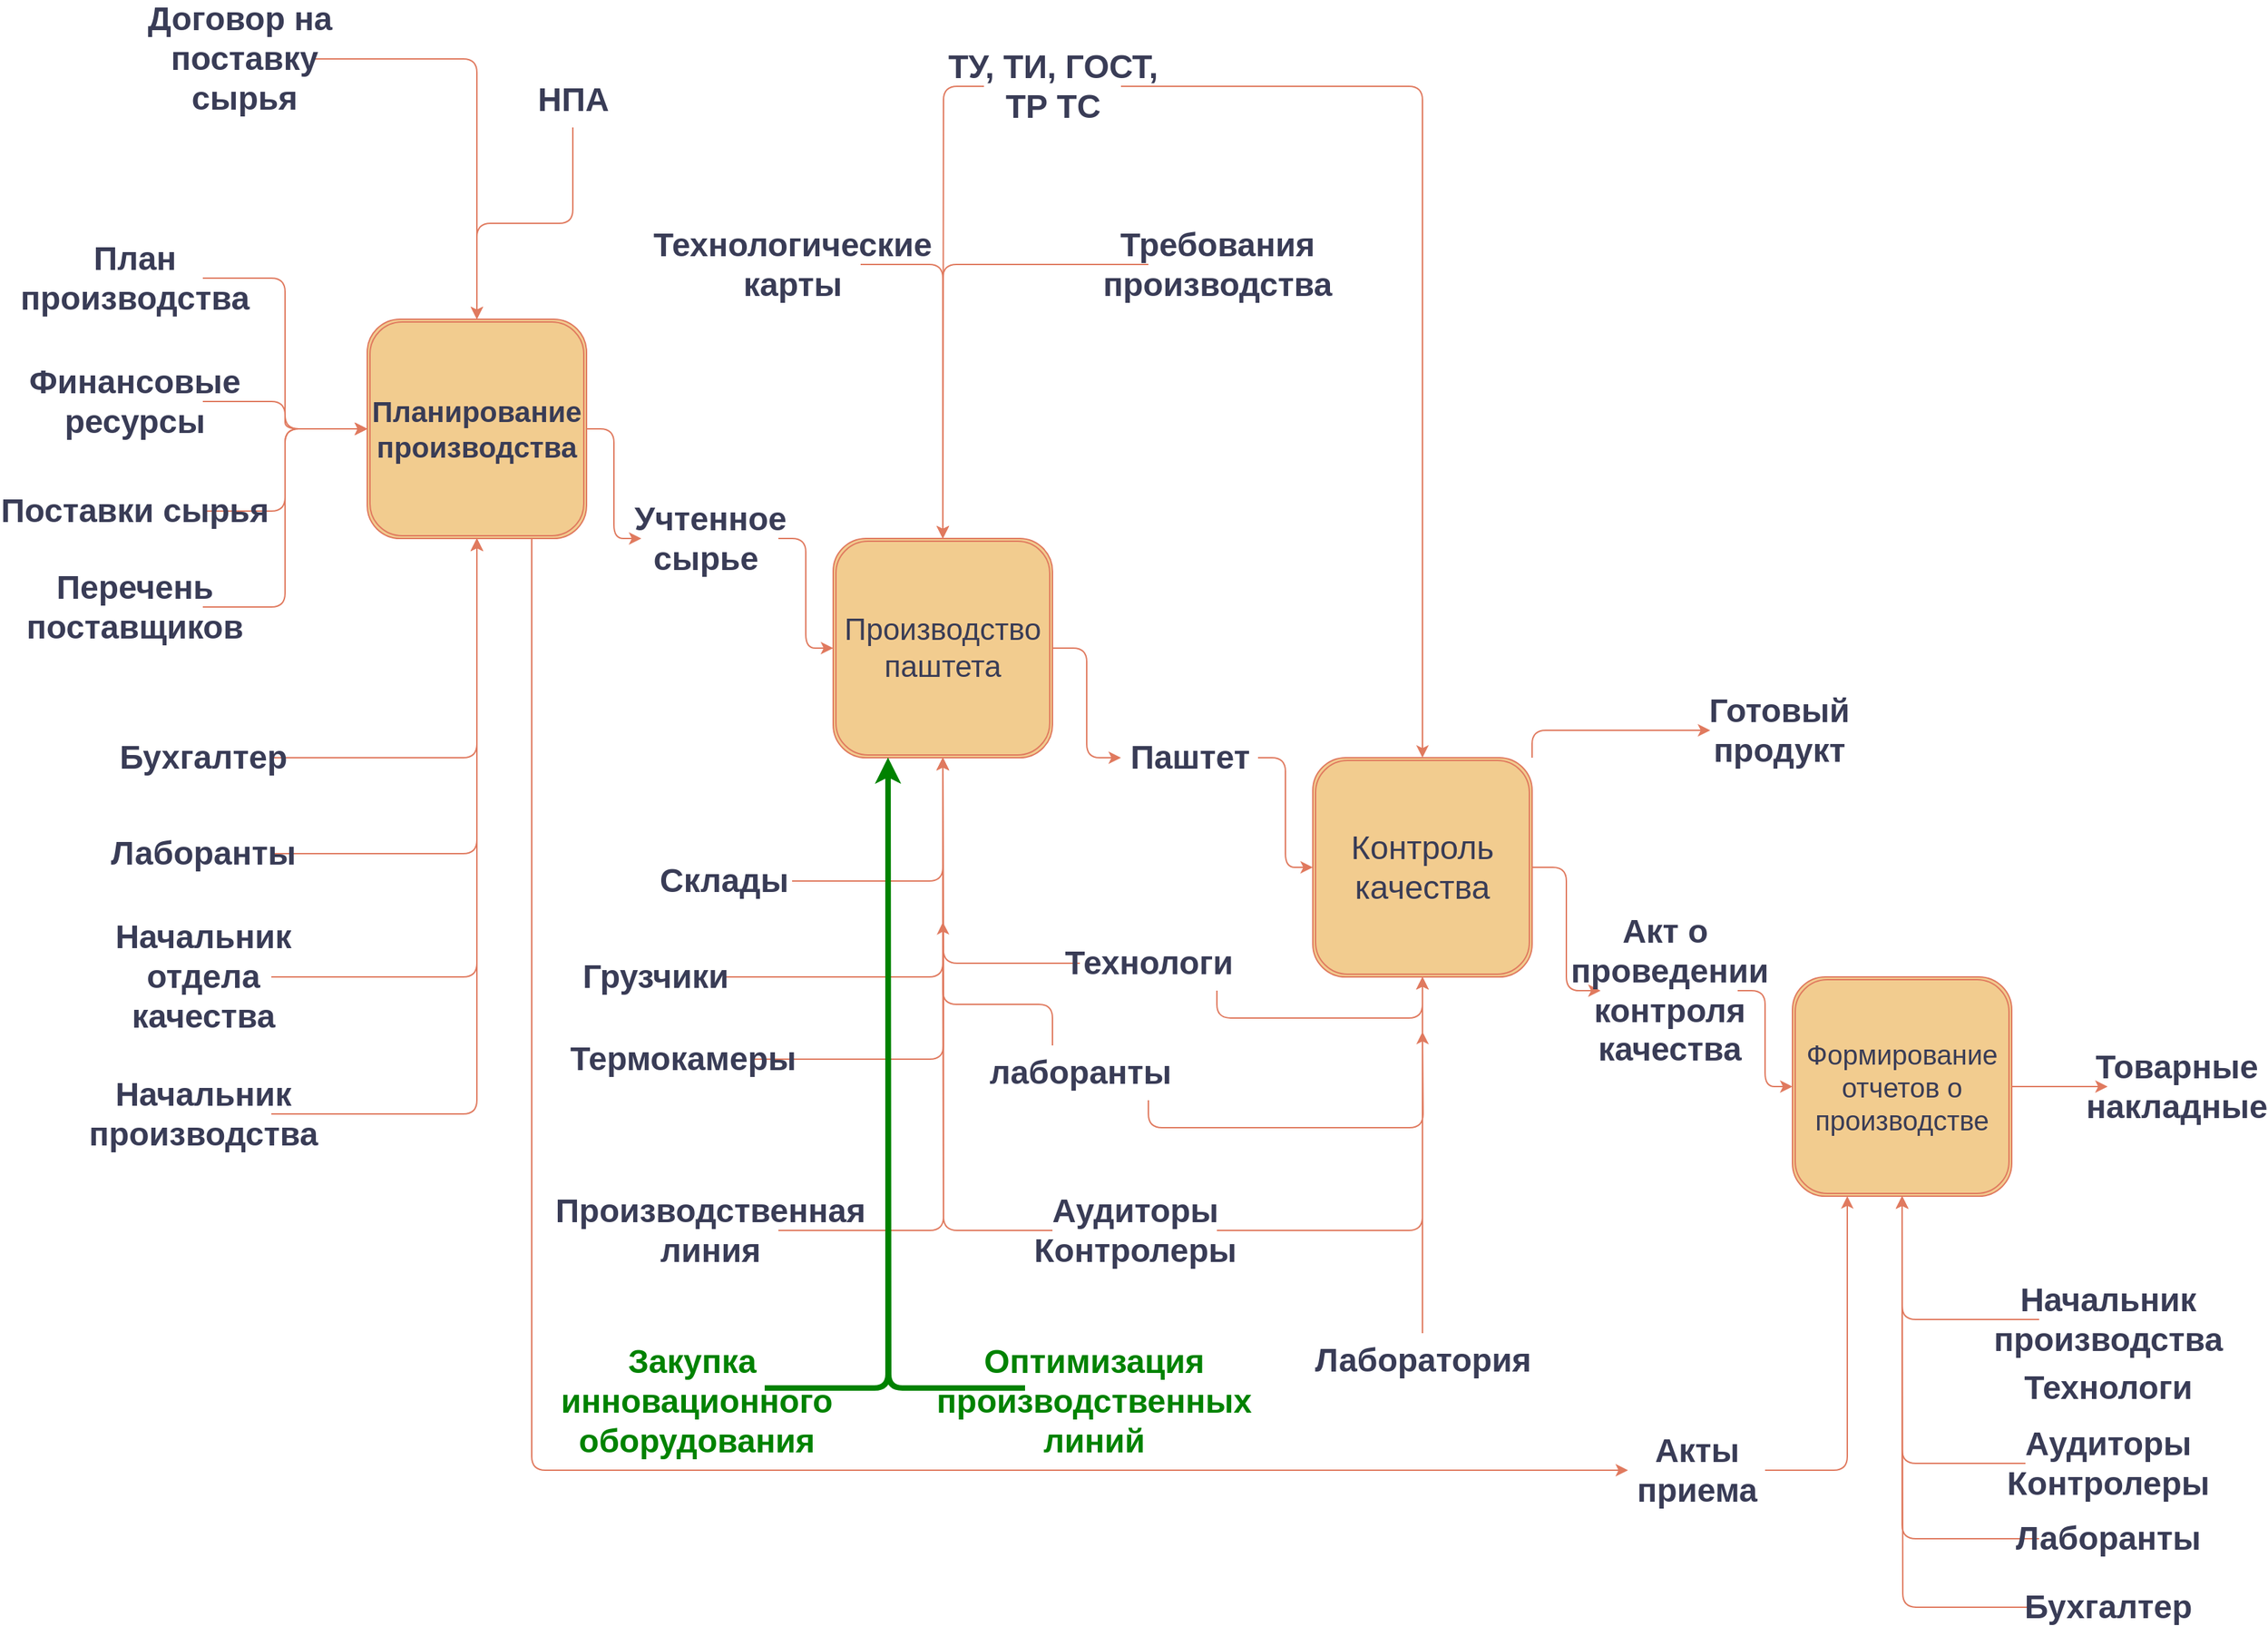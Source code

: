 <mxfile version="22.1.11" type="github" pages="2">
  <diagram name="Page-1" id="ff44883e-f642-bcb2-894b-16b3d25a3f0b">
    <mxGraphModel dx="2505" dy="1438" grid="1" gridSize="10" guides="1" tooltips="1" connect="1" arrows="1" fold="1" page="1" pageScale="1.5" pageWidth="1169" pageHeight="826" background="none" math="0" shadow="0">
      <root>
        <mxCell id="0" style=";html=1;" />
        <mxCell id="1" style=";html=1;" parent="0" />
        <mxCell id="2MNdG8TWTTD4uLRWo31f-23" style="edgeStyle=orthogonalEdgeStyle;rounded=1;orthogonalLoop=1;jettySize=auto;html=1;entryX=0;entryY=0.5;entryDx=0;entryDy=0;labelBackgroundColor=none;strokeColor=#E07A5F;fontColor=default;" parent="1" source="2MNdG8TWTTD4uLRWo31f-26" target="2MNdG8TWTTD4uLRWo31f-2" edge="1">
          <mxGeometry relative="1" as="geometry" />
        </mxCell>
        <mxCell id="NE65jcGqQFMR9wtO6bme-14" style="edgeStyle=orthogonalEdgeStyle;rounded=1;orthogonalLoop=1;jettySize=auto;html=1;exitX=0.75;exitY=1;exitDx=0;exitDy=0;entryX=0;entryY=0.5;entryDx=0;entryDy=0;strokeColor=#E07A5F;fontColor=#393C56;fillColor=#F2CC8F;" parent="1" source="2MNdG8TWTTD4uLRWo31f-1" target="NE65jcGqQFMR9wtO6bme-8" edge="1">
          <mxGeometry relative="1" as="geometry" />
        </mxCell>
        <mxCell id="2MNdG8TWTTD4uLRWo31f-1" value="&lt;h3 style=&quot;font-size: 21px;&quot;&gt;Планирование производства&lt;/h3&gt;" style="shape=ext;double=1;whiteSpace=wrap;html=1;aspect=fixed;fontSize=21;labelBackgroundColor=none;fillColor=#F2CC8F;strokeColor=#E07A5F;fontColor=#393C56;rounded=1;" parent="1" vertex="1">
          <mxGeometry x="270" y="270" width="160" height="160" as="geometry" />
        </mxCell>
        <mxCell id="2MNdG8TWTTD4uLRWo31f-24" style="edgeStyle=orthogonalEdgeStyle;rounded=1;orthogonalLoop=1;jettySize=auto;html=1;entryX=0;entryY=0.5;entryDx=0;entryDy=0;labelBackgroundColor=none;strokeColor=#E07A5F;fontColor=default;" parent="1" source="viDNINyU55MQzNqJjscu-6" target="2MNdG8TWTTD4uLRWo31f-3" edge="1">
          <mxGeometry relative="1" as="geometry" />
        </mxCell>
        <mxCell id="2MNdG8TWTTD4uLRWo31f-2" value="Производство паштета" style="shape=ext;double=1;whiteSpace=wrap;html=1;aspect=fixed;fontSize=22;labelBackgroundColor=none;fillColor=#F2CC8F;strokeColor=#E07A5F;fontColor=#393C56;rounded=1;" parent="1" vertex="1">
          <mxGeometry x="610" y="430" width="160" height="160" as="geometry" />
        </mxCell>
        <mxCell id="2MNdG8TWTTD4uLRWo31f-25" style="edgeStyle=orthogonalEdgeStyle;rounded=1;orthogonalLoop=1;jettySize=auto;html=1;entryX=0;entryY=0.5;entryDx=0;entryDy=0;labelBackgroundColor=none;strokeColor=#E07A5F;fontColor=default;" parent="1" source="2MNdG8TWTTD4uLRWo31f-57" target="2MNdG8TWTTD4uLRWo31f-4" edge="1">
          <mxGeometry relative="1" as="geometry" />
        </mxCell>
        <mxCell id="2MNdG8TWTTD4uLRWo31f-61" style="edgeStyle=orthogonalEdgeStyle;rounded=1;orthogonalLoop=1;jettySize=auto;html=1;exitX=1;exitY=0;exitDx=0;exitDy=0;entryX=0;entryY=0.5;entryDx=0;entryDy=0;labelBackgroundColor=none;strokeColor=#E07A5F;fontColor=default;" parent="1" source="2MNdG8TWTTD4uLRWo31f-3" target="2MNdG8TWTTD4uLRWo31f-56" edge="1">
          <mxGeometry relative="1" as="geometry" />
        </mxCell>
        <mxCell id="2MNdG8TWTTD4uLRWo31f-3" value="Контроль качества" style="shape=ext;double=1;whiteSpace=wrap;html=1;aspect=fixed;fontSize=24;labelBackgroundColor=none;fillColor=#F2CC8F;strokeColor=#E07A5F;fontColor=#393C56;rounded=1;" parent="1" vertex="1">
          <mxGeometry x="960" y="590" width="160" height="160" as="geometry" />
        </mxCell>
        <mxCell id="2MNdG8TWTTD4uLRWo31f-79" style="edgeStyle=orthogonalEdgeStyle;rounded=1;orthogonalLoop=1;jettySize=auto;html=1;exitX=1;exitY=0.5;exitDx=0;exitDy=0;entryX=0;entryY=0.5;entryDx=0;entryDy=0;labelBackgroundColor=none;strokeColor=#E07A5F;fontColor=default;" parent="1" source="2MNdG8TWTTD4uLRWo31f-4" target="2MNdG8TWTTD4uLRWo31f-77" edge="1">
          <mxGeometry relative="1" as="geometry" />
        </mxCell>
        <mxCell id="2MNdG8TWTTD4uLRWo31f-4" value="Формирование отчетов о производстве" style="shape=ext;double=1;whiteSpace=wrap;html=1;aspect=fixed;fontSize=20;labelBackgroundColor=none;fillColor=#F2CC8F;strokeColor=#E07A5F;fontColor=#393C56;rounded=1;" parent="1" vertex="1">
          <mxGeometry x="1310" y="750" width="160" height="160" as="geometry" />
        </mxCell>
        <mxCell id="2MNdG8TWTTD4uLRWo31f-20" style="edgeStyle=orthogonalEdgeStyle;rounded=1;orthogonalLoop=1;jettySize=auto;html=1;entryX=0.5;entryY=0;entryDx=0;entryDy=0;labelBackgroundColor=none;strokeColor=#E07A5F;fontColor=default;" parent="1" source="2MNdG8TWTTD4uLRWo31f-5" target="2MNdG8TWTTD4uLRWo31f-1" edge="1">
          <mxGeometry relative="1" as="geometry" />
        </mxCell>
        <mxCell id="2MNdG8TWTTD4uLRWo31f-5" value="Договор на&amp;nbsp;&lt;br&gt;поставку&lt;br&gt;сырья" style="text;strokeColor=none;fillColor=none;html=1;fontSize=24;fontStyle=1;verticalAlign=middle;align=center;labelBackgroundColor=none;fontColor=#393C56;rounded=1;" parent="1" vertex="1">
          <mxGeometry x="130" y="60" width="100" height="40" as="geometry" />
        </mxCell>
        <mxCell id="2MNdG8TWTTD4uLRWo31f-14" style="edgeStyle=orthogonalEdgeStyle;rounded=1;orthogonalLoop=1;jettySize=auto;html=1;entryX=0.5;entryY=0;entryDx=0;entryDy=0;labelBackgroundColor=none;strokeColor=#E07A5F;fontColor=default;" parent="1" source="2MNdG8TWTTD4uLRWo31f-6" target="2MNdG8TWTTD4uLRWo31f-1" edge="1">
          <mxGeometry relative="1" as="geometry" />
        </mxCell>
        <mxCell id="2MNdG8TWTTD4uLRWo31f-6" value="НПА" style="text;strokeColor=none;fillColor=none;html=1;fontSize=24;fontStyle=1;verticalAlign=middle;align=center;labelBackgroundColor=none;fontColor=#393C56;rounded=1;" parent="1" vertex="1">
          <mxGeometry x="370" y="90" width="100" height="40" as="geometry" />
        </mxCell>
        <mxCell id="2MNdG8TWTTD4uLRWo31f-16" style="edgeStyle=orthogonalEdgeStyle;rounded=1;orthogonalLoop=1;jettySize=auto;html=1;entryX=0;entryY=0.5;entryDx=0;entryDy=0;labelBackgroundColor=none;strokeColor=#E07A5F;fontColor=default;" parent="1" source="2MNdG8TWTTD4uLRWo31f-7" target="2MNdG8TWTTD4uLRWo31f-1" edge="1">
          <mxGeometry relative="1" as="geometry" />
        </mxCell>
        <mxCell id="2MNdG8TWTTD4uLRWo31f-7" value="План&lt;br&gt;производства" style="text;strokeColor=none;fillColor=none;html=1;fontSize=24;fontStyle=1;verticalAlign=middle;align=center;labelBackgroundColor=none;fontColor=#393C56;rounded=1;" parent="1" vertex="1">
          <mxGeometry x="50" y="220" width="100" height="40" as="geometry" />
        </mxCell>
        <mxCell id="viDNINyU55MQzNqJjscu-15" style="edgeStyle=orthogonalEdgeStyle;rounded=1;orthogonalLoop=1;jettySize=auto;html=1;entryX=0.5;entryY=1;entryDx=0;entryDy=0;strokeColor=#E07A5F;fontColor=#393C56;fillColor=#F2CC8F;" parent="1" source="2MNdG8TWTTD4uLRWo31f-9" target="2MNdG8TWTTD4uLRWo31f-1" edge="1">
          <mxGeometry relative="1" as="geometry" />
        </mxCell>
        <mxCell id="2MNdG8TWTTD4uLRWo31f-9" value="Начальник &lt;br&gt;производства" style="text;strokeColor=none;fillColor=none;html=1;fontSize=24;fontStyle=1;verticalAlign=middle;align=center;labelBackgroundColor=none;fontColor=#393C56;rounded=1;" parent="1" vertex="1">
          <mxGeometry x="100" y="830" width="100" height="40" as="geometry" />
        </mxCell>
        <mxCell id="2MNdG8TWTTD4uLRWo31f-18" style="edgeStyle=orthogonalEdgeStyle;rounded=1;orthogonalLoop=1;jettySize=auto;html=1;entryX=0.5;entryY=1;entryDx=0;entryDy=0;labelBackgroundColor=none;strokeColor=#E07A5F;fontColor=default;" parent="1" source="2MNdG8TWTTD4uLRWo31f-10" target="2MNdG8TWTTD4uLRWo31f-1" edge="1">
          <mxGeometry relative="1" as="geometry" />
        </mxCell>
        <mxCell id="2MNdG8TWTTD4uLRWo31f-10" value="Бухгалтер" style="text;strokeColor=none;fillColor=none;html=1;fontSize=24;fontStyle=1;verticalAlign=middle;align=center;labelBackgroundColor=none;fontColor=#393C56;rounded=1;" parent="1" vertex="1">
          <mxGeometry x="100" y="570" width="100" height="40" as="geometry" />
        </mxCell>
        <mxCell id="2MNdG8TWTTD4uLRWo31f-13" style="edgeStyle=orthogonalEdgeStyle;rounded=1;orthogonalLoop=1;jettySize=auto;html=1;entryX=0.5;entryY=1;entryDx=0;entryDy=0;labelBackgroundColor=none;strokeColor=#E07A5F;fontColor=default;" parent="1" source="2MNdG8TWTTD4uLRWo31f-76" target="2MNdG8TWTTD4uLRWo31f-1" edge="1">
          <mxGeometry relative="1" as="geometry">
            <mxPoint x="140.0" y="670.059" as="sourcePoint" />
          </mxGeometry>
        </mxCell>
        <mxCell id="2MNdG8TWTTD4uLRWo31f-19" style="edgeStyle=orthogonalEdgeStyle;rounded=1;orthogonalLoop=1;jettySize=auto;html=1;entryX=0.5;entryY=1;entryDx=0;entryDy=0;labelBackgroundColor=none;strokeColor=#E07A5F;fontColor=default;" parent="1" source="2MNdG8TWTTD4uLRWo31f-12" target="2MNdG8TWTTD4uLRWo31f-1" edge="1">
          <mxGeometry relative="1" as="geometry" />
        </mxCell>
        <mxCell id="2MNdG8TWTTD4uLRWo31f-12" value="Начальник&lt;br&gt;отдела&lt;br&gt;качества" style="text;strokeColor=none;fillColor=none;html=1;fontSize=24;fontStyle=1;verticalAlign=middle;align=center;labelBackgroundColor=none;fontColor=#393C56;rounded=1;" parent="1" vertex="1">
          <mxGeometry x="100" y="730" width="100" height="40" as="geometry" />
        </mxCell>
        <mxCell id="2MNdG8TWTTD4uLRWo31f-55" style="edgeStyle=orthogonalEdgeStyle;rounded=1;orthogonalLoop=1;jettySize=auto;html=1;exitX=1;exitY=0.5;exitDx=0;exitDy=0;entryX=0.5;entryY=0;entryDx=0;entryDy=0;labelBackgroundColor=none;strokeColor=#E07A5F;fontColor=default;" parent="1" source="2MNdG8TWTTD4uLRWo31f-27" target="2MNdG8TWTTD4uLRWo31f-3" edge="1">
          <mxGeometry relative="1" as="geometry" />
        </mxCell>
        <mxCell id="4wdFIAZ6K4_SS5EIAHYy-5" style="edgeStyle=orthogonalEdgeStyle;rounded=1;orthogonalLoop=1;jettySize=auto;html=1;strokeColor=#E07A5F;fontColor=#393C56;fillColor=#F2CC8F;" parent="1" source="2MNdG8TWTTD4uLRWo31f-27" edge="1">
          <mxGeometry relative="1" as="geometry">
            <mxPoint x="690" y="430" as="targetPoint" />
          </mxGeometry>
        </mxCell>
        <mxCell id="2MNdG8TWTTD4uLRWo31f-27" value="ТУ, ТИ, ГОСТ, &lt;br&gt;ТР ТС" style="text;strokeColor=none;fillColor=none;html=1;fontSize=24;fontStyle=1;verticalAlign=middle;align=center;labelBackgroundColor=none;fontColor=#393C56;rounded=1;" parent="1" vertex="1">
          <mxGeometry x="720" y="80" width="100" height="40" as="geometry" />
        </mxCell>
        <mxCell id="2MNdG8TWTTD4uLRWo31f-38" style="edgeStyle=orthogonalEdgeStyle;rounded=1;orthogonalLoop=1;jettySize=auto;html=1;entryX=0.5;entryY=1;entryDx=0;entryDy=0;labelBackgroundColor=none;strokeColor=#E07A5F;fontColor=default;" parent="1" source="2MNdG8TWTTD4uLRWo31f-29" target="2MNdG8TWTTD4uLRWo31f-2" edge="1">
          <mxGeometry relative="1" as="geometry" />
        </mxCell>
        <mxCell id="2MNdG8TWTTD4uLRWo31f-29" value="Грузчики" style="text;strokeColor=none;fillColor=none;html=1;fontSize=24;fontStyle=1;verticalAlign=middle;align=center;labelBackgroundColor=none;fontColor=#393C56;rounded=1;" parent="1" vertex="1">
          <mxGeometry x="430" y="730" width="100" height="40" as="geometry" />
        </mxCell>
        <mxCell id="2MNdG8TWTTD4uLRWo31f-39" style="edgeStyle=orthogonalEdgeStyle;rounded=1;orthogonalLoop=1;jettySize=auto;html=1;entryX=0.5;entryY=1;entryDx=0;entryDy=0;labelBackgroundColor=none;strokeColor=#E07A5F;fontColor=default;" parent="1" source="2MNdG8TWTTD4uLRWo31f-30" target="2MNdG8TWTTD4uLRWo31f-2" edge="1">
          <mxGeometry relative="1" as="geometry">
            <Array as="points">
              <mxPoint x="770" y="770" />
              <mxPoint x="690" y="770" />
            </Array>
          </mxGeometry>
        </mxCell>
        <mxCell id="2MNdG8TWTTD4uLRWo31f-52" style="edgeStyle=orthogonalEdgeStyle;rounded=1;orthogonalLoop=1;jettySize=auto;html=1;exitX=1;exitY=1;exitDx=0;exitDy=0;labelBackgroundColor=none;strokeColor=#E07A5F;fontColor=default;" parent="1" source="2MNdG8TWTTD4uLRWo31f-30" edge="1">
          <mxGeometry relative="1" as="geometry">
            <mxPoint x="1040" y="790" as="targetPoint" />
          </mxGeometry>
        </mxCell>
        <mxCell id="2MNdG8TWTTD4uLRWo31f-30" value="лаборанты" style="text;strokeColor=none;fillColor=none;html=1;fontSize=24;fontStyle=1;verticalAlign=middle;align=center;labelBackgroundColor=none;fontColor=#393C56;rounded=1;" parent="1" vertex="1">
          <mxGeometry x="740" y="800" width="100" height="40" as="geometry" />
        </mxCell>
        <mxCell id="2MNdG8TWTTD4uLRWo31f-36" style="edgeStyle=orthogonalEdgeStyle;rounded=1;orthogonalLoop=1;jettySize=auto;html=1;entryX=0.5;entryY=1;entryDx=0;entryDy=0;labelBackgroundColor=none;strokeColor=#E07A5F;fontColor=default;" parent="1" source="2MNdG8TWTTD4uLRWo31f-31" target="2MNdG8TWTTD4uLRWo31f-2" edge="1">
          <mxGeometry relative="1" as="geometry" />
        </mxCell>
        <mxCell id="2MNdG8TWTTD4uLRWo31f-31" value="Склады" style="text;strokeColor=none;fillColor=none;html=1;fontSize=24;fontStyle=1;verticalAlign=middle;align=center;labelBackgroundColor=none;fontColor=#393C56;rounded=1;" parent="1" vertex="1">
          <mxGeometry x="480" y="660" width="100" height="40" as="geometry" />
        </mxCell>
        <mxCell id="2MNdG8TWTTD4uLRWo31f-37" style="edgeStyle=orthogonalEdgeStyle;rounded=1;orthogonalLoop=1;jettySize=auto;html=1;labelBackgroundColor=none;strokeColor=#E07A5F;fontColor=default;" parent="1" source="2MNdG8TWTTD4uLRWo31f-32" edge="1">
          <mxGeometry relative="1" as="geometry">
            <mxPoint x="690" y="590" as="targetPoint" />
          </mxGeometry>
        </mxCell>
        <mxCell id="2MNdG8TWTTD4uLRWo31f-32" value="Термокамеры" style="text;strokeColor=none;fillColor=none;html=1;fontSize=24;fontStyle=1;verticalAlign=middle;align=center;labelBackgroundColor=none;fontColor=#393C56;rounded=1;" parent="1" vertex="1">
          <mxGeometry x="450" y="790" width="100" height="40" as="geometry" />
        </mxCell>
        <mxCell id="2MNdG8TWTTD4uLRWo31f-47" style="edgeStyle=orthogonalEdgeStyle;rounded=1;orthogonalLoop=1;jettySize=auto;html=1;entryX=0.5;entryY=1;entryDx=0;entryDy=0;labelBackgroundColor=none;strokeColor=#E07A5F;fontColor=default;" parent="1" source="2MNdG8TWTTD4uLRWo31f-33" target="2MNdG8TWTTD4uLRWo31f-3" edge="1">
          <mxGeometry relative="1" as="geometry" />
        </mxCell>
        <mxCell id="4wdFIAZ6K4_SS5EIAHYy-6" style="edgeStyle=orthogonalEdgeStyle;rounded=1;orthogonalLoop=1;jettySize=auto;html=1;strokeColor=#E07A5F;fontColor=#393C56;fillColor=#F2CC8F;" parent="1" source="2MNdG8TWTTD4uLRWo31f-33" edge="1">
          <mxGeometry relative="1" as="geometry">
            <mxPoint x="690" y="590" as="targetPoint" />
          </mxGeometry>
        </mxCell>
        <mxCell id="2MNdG8TWTTD4uLRWo31f-33" value="Аудиторы&lt;br&gt;Контролеры" style="text;strokeColor=none;fillColor=none;html=1;fontSize=24;fontStyle=1;verticalAlign=middle;align=center;labelBackgroundColor=none;fontColor=#393C56;rounded=1;" parent="1" vertex="1">
          <mxGeometry x="770" y="890" width="120" height="90" as="geometry" />
        </mxCell>
        <mxCell id="2MNdG8TWTTD4uLRWo31f-41" style="edgeStyle=orthogonalEdgeStyle;rounded=1;orthogonalLoop=1;jettySize=auto;html=1;labelBackgroundColor=none;strokeColor=#E07A5F;fontColor=default;" parent="1" source="2MNdG8TWTTD4uLRWo31f-34" edge="1">
          <mxGeometry relative="1" as="geometry">
            <mxPoint x="690" y="710" as="targetPoint" />
          </mxGeometry>
        </mxCell>
        <mxCell id="2MNdG8TWTTD4uLRWo31f-51" style="edgeStyle=orthogonalEdgeStyle;rounded=1;orthogonalLoop=1;jettySize=auto;html=1;exitX=1;exitY=1;exitDx=0;exitDy=0;entryX=0.5;entryY=1;entryDx=0;entryDy=0;labelBackgroundColor=none;strokeColor=#E07A5F;fontColor=default;" parent="1" source="2MNdG8TWTTD4uLRWo31f-34" target="2MNdG8TWTTD4uLRWo31f-3" edge="1">
          <mxGeometry relative="1" as="geometry" />
        </mxCell>
        <mxCell id="2MNdG8TWTTD4uLRWo31f-34" value="Технологи" style="text;strokeColor=none;fillColor=none;html=1;fontSize=24;fontStyle=1;verticalAlign=middle;align=center;labelBackgroundColor=none;fontColor=#393C56;rounded=1;" parent="1" vertex="1">
          <mxGeometry x="790" y="720" width="100" height="40" as="geometry" />
        </mxCell>
        <mxCell id="2MNdG8TWTTD4uLRWo31f-43" style="edgeStyle=orthogonalEdgeStyle;rounded=1;orthogonalLoop=1;jettySize=auto;html=1;labelBackgroundColor=none;strokeColor=#E07A5F;fontColor=default;" parent="1" source="2MNdG8TWTTD4uLRWo31f-35" edge="1">
          <mxGeometry relative="1" as="geometry">
            <mxPoint x="690" y="590" as="targetPoint" />
          </mxGeometry>
        </mxCell>
        <mxCell id="2MNdG8TWTTD4uLRWo31f-35" value="Производственная&lt;br&gt;линия" style="text;strokeColor=none;fillColor=none;html=1;fontSize=24;fontStyle=1;verticalAlign=middle;align=center;labelBackgroundColor=none;fontColor=#393C56;rounded=1;" parent="1" vertex="1">
          <mxGeometry x="470" y="915" width="100" height="40" as="geometry" />
        </mxCell>
        <mxCell id="2MNdG8TWTTD4uLRWo31f-54" style="edgeStyle=orthogonalEdgeStyle;rounded=1;orthogonalLoop=1;jettySize=auto;html=1;entryX=0.5;entryY=1;entryDx=0;entryDy=0;labelBackgroundColor=none;strokeColor=#E07A5F;fontColor=default;" parent="1" source="2MNdG8TWTTD4uLRWo31f-53" target="2MNdG8TWTTD4uLRWo31f-3" edge="1">
          <mxGeometry relative="1" as="geometry" />
        </mxCell>
        <mxCell id="2MNdG8TWTTD4uLRWo31f-53" value="Лаборатория" style="text;strokeColor=none;fillColor=none;html=1;fontSize=24;fontStyle=1;verticalAlign=middle;align=center;labelBackgroundColor=none;fontColor=#393C56;rounded=1;" parent="1" vertex="1">
          <mxGeometry x="990" y="1010" width="100" height="40" as="geometry" />
        </mxCell>
        <mxCell id="2MNdG8TWTTD4uLRWo31f-56" value="Готовый &lt;br&gt;продукт" style="text;strokeColor=none;fillColor=none;html=1;fontSize=24;fontStyle=1;verticalAlign=middle;align=center;labelBackgroundColor=none;fontColor=#393C56;rounded=1;" parent="1" vertex="1">
          <mxGeometry x="1250" y="550" width="100" height="40" as="geometry" />
        </mxCell>
        <mxCell id="2MNdG8TWTTD4uLRWo31f-58" value="" style="edgeStyle=orthogonalEdgeStyle;rounded=1;orthogonalLoop=1;jettySize=auto;html=1;entryX=0;entryY=0.5;entryDx=0;entryDy=0;labelBackgroundColor=none;strokeColor=#E07A5F;fontColor=default;" parent="1" source="2MNdG8TWTTD4uLRWo31f-3" target="2MNdG8TWTTD4uLRWo31f-57" edge="1">
          <mxGeometry relative="1" as="geometry">
            <mxPoint x="1120" y="670" as="sourcePoint" />
            <mxPoint x="1310" y="830" as="targetPoint" />
          </mxGeometry>
        </mxCell>
        <mxCell id="2MNdG8TWTTD4uLRWo31f-57" value="Акт о&amp;nbsp;&lt;br&gt;проведении&lt;br&gt;контроля&lt;br&gt;качества" style="text;strokeColor=none;fillColor=none;html=1;fontSize=24;fontStyle=1;verticalAlign=middle;align=center;labelBackgroundColor=none;fontColor=#393C56;rounded=1;" parent="1" vertex="1">
          <mxGeometry x="1170" y="740" width="100" height="40" as="geometry" />
        </mxCell>
        <mxCell id="2MNdG8TWTTD4uLRWo31f-59" value="" style="edgeStyle=orthogonalEdgeStyle;rounded=1;orthogonalLoop=1;jettySize=auto;html=1;entryX=0;entryY=0.5;entryDx=0;entryDy=0;labelBackgroundColor=none;strokeColor=#E07A5F;fontColor=default;" parent="1" source="2MNdG8TWTTD4uLRWo31f-1" target="2MNdG8TWTTD4uLRWo31f-26" edge="1">
          <mxGeometry relative="1" as="geometry">
            <mxPoint x="430" y="350" as="sourcePoint" />
            <mxPoint x="610" y="510" as="targetPoint" />
          </mxGeometry>
        </mxCell>
        <mxCell id="2MNdG8TWTTD4uLRWo31f-26" value="Учтенное&lt;br&gt;сырье&amp;nbsp;" style="text;strokeColor=none;fillColor=none;html=1;fontSize=24;fontStyle=1;verticalAlign=middle;align=center;labelBackgroundColor=none;fontColor=#393C56;rounded=1;" parent="1" vertex="1">
          <mxGeometry x="470" y="410" width="100" height="40" as="geometry" />
        </mxCell>
        <mxCell id="viDNINyU55MQzNqJjscu-5" style="edgeStyle=orthogonalEdgeStyle;rounded=1;orthogonalLoop=1;jettySize=auto;html=1;strokeColor=#E07A5F;fontColor=#393C56;fillColor=#F2CC8F;" parent="1" source="2MNdG8TWTTD4uLRWo31f-63" edge="1">
          <mxGeometry relative="1" as="geometry">
            <mxPoint x="1390" y="910" as="targetPoint" />
          </mxGeometry>
        </mxCell>
        <mxCell id="2MNdG8TWTTD4uLRWo31f-63" value="Бухгалтер" style="text;strokeColor=none;fillColor=none;html=1;fontSize=24;fontStyle=1;verticalAlign=middle;align=center;labelBackgroundColor=none;fontColor=#393C56;rounded=1;" parent="1" vertex="1">
          <mxGeometry x="1490" y="1190" width="100" height="40" as="geometry" />
        </mxCell>
        <mxCell id="2MNdG8TWTTD4uLRWo31f-69" style="edgeStyle=orthogonalEdgeStyle;rounded=1;orthogonalLoop=1;jettySize=auto;html=1;labelBackgroundColor=none;strokeColor=#E07A5F;fontColor=default;" parent="1" source="2MNdG8TWTTD4uLRWo31f-64" target="2MNdG8TWTTD4uLRWo31f-4" edge="1">
          <mxGeometry relative="1" as="geometry" />
        </mxCell>
        <mxCell id="2MNdG8TWTTD4uLRWo31f-64" value="Начальник &lt;br&gt;производства" style="text;strokeColor=none;fillColor=none;html=1;fontSize=24;fontStyle=1;verticalAlign=middle;align=center;labelBackgroundColor=none;fontColor=#393C56;rounded=1;" parent="1" vertex="1">
          <mxGeometry x="1490" y="980" width="100" height="40" as="geometry" />
        </mxCell>
        <mxCell id="viDNINyU55MQzNqJjscu-3" style="edgeStyle=orthogonalEdgeStyle;rounded=1;orthogonalLoop=1;jettySize=auto;html=1;entryX=0.5;entryY=1;entryDx=0;entryDy=0;strokeColor=#E07A5F;fontColor=#393C56;fillColor=#F2CC8F;" parent="1" source="2MNdG8TWTTD4uLRWo31f-65" target="2MNdG8TWTTD4uLRWo31f-4" edge="1">
          <mxGeometry relative="1" as="geometry" />
        </mxCell>
        <mxCell id="2MNdG8TWTTD4uLRWo31f-65" value="Аудиторы&lt;br&gt;Контролеры" style="text;strokeColor=none;fillColor=none;html=1;fontSize=24;fontStyle=1;verticalAlign=middle;align=center;labelBackgroundColor=none;fontColor=#393C56;rounded=1;" parent="1" vertex="1">
          <mxGeometry x="1480" y="1060" width="120" height="90" as="geometry" />
        </mxCell>
        <mxCell id="2MNdG8TWTTD4uLRWo31f-66" value="Технологи" style="text;strokeColor=none;fillColor=none;html=1;fontSize=24;fontStyle=1;verticalAlign=middle;align=center;labelBackgroundColor=none;fontColor=#393C56;rounded=1;" parent="1" vertex="1">
          <mxGeometry x="1490" y="1030" width="100" height="40" as="geometry" />
        </mxCell>
        <mxCell id="viDNINyU55MQzNqJjscu-4" style="edgeStyle=orthogonalEdgeStyle;rounded=1;orthogonalLoop=1;jettySize=auto;html=1;strokeColor=#E07A5F;fontColor=#393C56;fillColor=#F2CC8F;entryX=0.5;entryY=1;entryDx=0;entryDy=0;" parent="1" source="2MNdG8TWTTD4uLRWo31f-75" target="2MNdG8TWTTD4uLRWo31f-4" edge="1">
          <mxGeometry relative="1" as="geometry">
            <mxPoint x="1390" y="920" as="targetPoint" />
          </mxGeometry>
        </mxCell>
        <mxCell id="2MNdG8TWTTD4uLRWo31f-75" value="Лаборанты" style="text;strokeColor=none;fillColor=none;html=1;fontSize=24;fontStyle=1;verticalAlign=middle;align=center;labelBackgroundColor=none;fontColor=#393C56;rounded=1;" parent="1" vertex="1">
          <mxGeometry x="1490" y="1140" width="100" height="40" as="geometry" />
        </mxCell>
        <mxCell id="2MNdG8TWTTD4uLRWo31f-77" value="Товарные&lt;br&gt;накладные" style="text;strokeColor=none;fillColor=none;html=1;fontSize=24;fontStyle=1;verticalAlign=middle;align=center;labelBackgroundColor=none;fontColor=#393C56;rounded=1;" parent="1" vertex="1">
          <mxGeometry x="1540" y="810" width="100" height="40" as="geometry" />
        </mxCell>
        <mxCell id="viDNINyU55MQzNqJjscu-7" value="" style="edgeStyle=orthogonalEdgeStyle;rounded=1;orthogonalLoop=1;jettySize=auto;html=1;entryX=0;entryY=0.5;entryDx=0;entryDy=0;labelBackgroundColor=none;strokeColor=#E07A5F;fontColor=default;" parent="1" source="2MNdG8TWTTD4uLRWo31f-2" target="viDNINyU55MQzNqJjscu-6" edge="1">
          <mxGeometry relative="1" as="geometry">
            <mxPoint x="770" y="510" as="sourcePoint" />
            <mxPoint x="960" y="670" as="targetPoint" />
          </mxGeometry>
        </mxCell>
        <mxCell id="viDNINyU55MQzNqJjscu-6" value="Паштет" style="text;strokeColor=none;fillColor=none;html=1;fontSize=24;fontStyle=1;verticalAlign=middle;align=center;labelBackgroundColor=none;fontColor=#393C56;rounded=1;" parent="1" vertex="1">
          <mxGeometry x="820" y="570" width="100" height="40" as="geometry" />
        </mxCell>
        <mxCell id="viDNINyU55MQzNqJjscu-14" style="edgeStyle=orthogonalEdgeStyle;rounded=1;orthogonalLoop=1;jettySize=auto;html=1;entryX=0;entryY=0.5;entryDx=0;entryDy=0;strokeColor=#E07A5F;fontColor=#393C56;fillColor=#F2CC8F;" parent="1" source="viDNINyU55MQzNqJjscu-9" target="2MNdG8TWTTD4uLRWo31f-1" edge="1">
          <mxGeometry relative="1" as="geometry" />
        </mxCell>
        <mxCell id="viDNINyU55MQzNqJjscu-9" value="Финансовые&lt;br&gt;ресурсы&lt;br&gt;" style="text;strokeColor=none;fillColor=none;html=1;fontSize=24;fontStyle=1;verticalAlign=middle;align=center;labelBackgroundColor=none;fontColor=#393C56;rounded=1;" parent="1" vertex="1">
          <mxGeometry x="50" y="310" width="100" height="40" as="geometry" />
        </mxCell>
        <mxCell id="viDNINyU55MQzNqJjscu-16" style="edgeStyle=orthogonalEdgeStyle;rounded=1;orthogonalLoop=1;jettySize=auto;html=1;entryX=0;entryY=0.5;entryDx=0;entryDy=0;strokeColor=#E07A5F;fontColor=#393C56;fillColor=#F2CC8F;" parent="1" source="viDNINyU55MQzNqJjscu-10" target="2MNdG8TWTTD4uLRWo31f-1" edge="1">
          <mxGeometry relative="1" as="geometry" />
        </mxCell>
        <mxCell id="viDNINyU55MQzNqJjscu-10" value="Перечень&lt;br&gt;поставщиков" style="text;strokeColor=none;fillColor=none;html=1;fontSize=24;fontStyle=1;verticalAlign=middle;align=center;labelBackgroundColor=none;fontColor=#393C56;rounded=1;" parent="1" vertex="1">
          <mxGeometry x="50" y="460" width="100" height="40" as="geometry" />
        </mxCell>
        <mxCell id="viDNINyU55MQzNqJjscu-13" style="edgeStyle=orthogonalEdgeStyle;rounded=1;orthogonalLoop=1;jettySize=auto;html=1;exitX=1;exitY=0.5;exitDx=0;exitDy=0;strokeColor=#E07A5F;fontColor=#393C56;fillColor=#F2CC8F;" parent="1" source="viDNINyU55MQzNqJjscu-11" target="2MNdG8TWTTD4uLRWo31f-1" edge="1">
          <mxGeometry relative="1" as="geometry" />
        </mxCell>
        <mxCell id="viDNINyU55MQzNqJjscu-11" value="Поставки сырья" style="text;strokeColor=none;fillColor=none;html=1;fontSize=24;fontStyle=1;verticalAlign=middle;align=center;labelBackgroundColor=none;fontColor=#393C56;rounded=1;" parent="1" vertex="1">
          <mxGeometry x="50" y="390" width="100" height="40" as="geometry" />
        </mxCell>
        <mxCell id="2MNdG8TWTTD4uLRWo31f-76" value="Лаборанты" style="text;strokeColor=none;fillColor=none;html=1;fontSize=24;fontStyle=1;verticalAlign=middle;align=center;labelBackgroundColor=none;fontColor=#393C56;rounded=1;" parent="1" vertex="1">
          <mxGeometry x="100" y="640" width="100" height="40" as="geometry" />
        </mxCell>
        <mxCell id="4wdFIAZ6K4_SS5EIAHYy-4" style="edgeStyle=orthogonalEdgeStyle;rounded=1;orthogonalLoop=1;jettySize=auto;html=1;entryX=0.5;entryY=0;entryDx=0;entryDy=0;strokeColor=#E07A5F;fontColor=#393C56;fillColor=#F2CC8F;" parent="1" source="4wdFIAZ6K4_SS5EIAHYy-1" target="2MNdG8TWTTD4uLRWo31f-2" edge="1">
          <mxGeometry relative="1" as="geometry">
            <Array as="points">
              <mxPoint x="690" y="230" />
            </Array>
          </mxGeometry>
        </mxCell>
        <mxCell id="4wdFIAZ6K4_SS5EIAHYy-1" value="Технологические&lt;br&gt;карты" style="text;strokeColor=none;fillColor=none;html=1;fontSize=24;fontStyle=1;verticalAlign=middle;align=center;labelBackgroundColor=none;fontColor=#393C56;rounded=1;" parent="1" vertex="1">
          <mxGeometry x="530" y="210" width="100" height="40" as="geometry" />
        </mxCell>
        <mxCell id="4wdFIAZ6K4_SS5EIAHYy-3" style="edgeStyle=orthogonalEdgeStyle;rounded=1;orthogonalLoop=1;jettySize=auto;html=1;entryX=0.5;entryY=0;entryDx=0;entryDy=0;strokeColor=#E07A5F;fontColor=#393C56;fillColor=#F2CC8F;" parent="1" source="4wdFIAZ6K4_SS5EIAHYy-2" target="2MNdG8TWTTD4uLRWo31f-2" edge="1">
          <mxGeometry relative="1" as="geometry" />
        </mxCell>
        <mxCell id="4wdFIAZ6K4_SS5EIAHYy-2" value="Требования&lt;br&gt;производства" style="text;strokeColor=none;fillColor=none;html=1;fontSize=24;fontStyle=1;verticalAlign=middle;align=center;labelBackgroundColor=none;fontColor=#393C56;rounded=1;" parent="1" vertex="1">
          <mxGeometry x="840" y="210" width="100" height="40" as="geometry" />
        </mxCell>
        <mxCell id="NE65jcGqQFMR9wtO6bme-6" style="edgeStyle=orthogonalEdgeStyle;rounded=1;orthogonalLoop=1;jettySize=auto;html=1;exitX=1;exitY=0.25;exitDx=0;exitDy=0;entryX=0.25;entryY=1;entryDx=0;entryDy=0;strokeColor=#008200;fontColor=#393C56;fillColor=#F2CC8F;strokeWidth=4;" parent="1" source="NE65jcGqQFMR9wtO6bme-1" target="2MNdG8TWTTD4uLRWo31f-2" edge="1">
          <mxGeometry relative="1" as="geometry" />
        </mxCell>
        <mxCell id="NE65jcGqQFMR9wtO6bme-1" value="Закупка&amp;nbsp;&lt;br&gt;инновационного&lt;br&gt;оборудования" style="text;strokeColor=none;fillColor=none;html=1;fontSize=24;fontStyle=1;verticalAlign=middle;align=center;labelBackgroundColor=none;fontColor=#008200;rounded=1;" parent="1" vertex="1">
          <mxGeometry x="460" y="1040" width="100" height="40" as="geometry" />
        </mxCell>
        <mxCell id="NE65jcGqQFMR9wtO6bme-7" style="edgeStyle=orthogonalEdgeStyle;rounded=1;orthogonalLoop=1;jettySize=auto;html=1;exitX=0;exitY=0.25;exitDx=0;exitDy=0;strokeColor=#008200;fontColor=#393C56;fillColor=#F2CC8F;strokeWidth=4;" parent="1" source="NE65jcGqQFMR9wtO6bme-2" edge="1">
          <mxGeometry relative="1" as="geometry">
            <mxPoint x="650" y="590" as="targetPoint" />
          </mxGeometry>
        </mxCell>
        <mxCell id="NE65jcGqQFMR9wtO6bme-2" value="Оптимизация&lt;br&gt;производственных&lt;br&gt;линий" style="text;strokeColor=none;fillColor=none;html=1;fontSize=24;fontStyle=1;verticalAlign=middle;align=center;labelBackgroundColor=none;fontColor=#008200;rounded=1;" parent="1" vertex="1">
          <mxGeometry x="750" y="1040" width="100" height="40" as="geometry" />
        </mxCell>
        <mxCell id="NE65jcGqQFMR9wtO6bme-15" style="edgeStyle=orthogonalEdgeStyle;rounded=1;orthogonalLoop=1;jettySize=auto;html=1;entryX=0.25;entryY=1;entryDx=0;entryDy=0;strokeColor=#E07A5F;fontColor=#393C56;fillColor=#F2CC8F;" parent="1" source="NE65jcGqQFMR9wtO6bme-8" target="2MNdG8TWTTD4uLRWo31f-4" edge="1">
          <mxGeometry relative="1" as="geometry" />
        </mxCell>
        <mxCell id="NE65jcGqQFMR9wtO6bme-8" value="Акты&lt;br&gt;приема" style="text;strokeColor=none;fillColor=none;html=1;fontSize=24;fontStyle=1;verticalAlign=middle;align=center;labelBackgroundColor=none;fontColor=#393C56;rounded=1;" parent="1" vertex="1">
          <mxGeometry x="1190" y="1090" width="100" height="40" as="geometry" />
        </mxCell>
      </root>
    </mxGraphModel>
  </diagram>
  <diagram id="HMAtfDqKbFKIEC1rIzhs" name="Страница — 2">
    <mxGraphModel dx="3674" dy="2265" grid="1" gridSize="10" guides="1" tooltips="1" connect="1" arrows="1" fold="1" page="1" pageScale="1" pageWidth="1169" pageHeight="827" math="0" shadow="0">
      <root>
        <mxCell id="0" />
        <mxCell id="1" parent="0" />
        <mxCell id="DvX3QOUGesFWb3OwWYOA-31" style="edgeStyle=orthogonalEdgeStyle;rounded=1;orthogonalLoop=1;jettySize=auto;html=1;exitX=1;exitY=0.5;exitDx=0;exitDy=0;entryX=0;entryY=0.5;entryDx=0;entryDy=0;labelBackgroundColor=none;strokeColor=#E07A5F;fontColor=default;" parent="1" source="DvX3QOUGesFWb3OwWYOA-29" target="DvX3QOUGesFWb3OwWYOA-2" edge="1">
          <mxGeometry relative="1" as="geometry" />
        </mxCell>
        <mxCell id="DvX3QOUGesFWb3OwWYOA-1" value="Подготовка и смешивание сырья" style="whiteSpace=wrap;html=1;aspect=fixed;fontSize=21;labelBackgroundColor=none;fillColor=#F2CC8F;strokeColor=#E07A5F;fontColor=#393C56;rounded=1;" parent="1" vertex="1">
          <mxGeometry x="130" y="120" width="150" height="150" as="geometry" />
        </mxCell>
        <mxCell id="DvX3QOUGesFWb3OwWYOA-2" value="Производство продукта" style="whiteSpace=wrap;html=1;aspect=fixed;fontSize=21;labelBackgroundColor=none;fillColor=#F2CC8F;strokeColor=#E07A5F;fontColor=#393C56;rounded=1;" parent="1" vertex="1">
          <mxGeometry x="490" y="280" width="150" height="150" as="geometry" />
        </mxCell>
        <mxCell id="DvX3QOUGesFWb3OwWYOA-70" style="edgeStyle=orthogonalEdgeStyle;rounded=1;orthogonalLoop=1;jettySize=auto;html=1;entryX=0;entryY=0.5;entryDx=0;entryDy=0;labelBackgroundColor=none;strokeColor=#E07A5F;fontColor=default;" parent="1" source="DvX3QOUGesFWb3OwWYOA-71" target="DvX3QOUGesFWb3OwWYOA-4" edge="1">
          <mxGeometry relative="1" as="geometry" />
        </mxCell>
        <mxCell id="DvX3QOUGesFWb3OwWYOA-3" value="Порционирование и стерилизация" style="whiteSpace=wrap;html=1;aspect=fixed;fontSize=21;labelBackgroundColor=none;fillColor=#F2CC8F;strokeColor=#E07A5F;fontColor=#393C56;rounded=1;" parent="1" vertex="1">
          <mxGeometry x="810" y="390" width="180" height="180" as="geometry" />
        </mxCell>
        <mxCell id="DvX3QOUGesFWb3OwWYOA-88" style="edgeStyle=orthogonalEdgeStyle;rounded=1;orthogonalLoop=1;jettySize=auto;html=1;exitX=1;exitY=0.75;exitDx=0;exitDy=0;labelBackgroundColor=none;strokeColor=#E07A5F;fontColor=default;" parent="1" edge="1">
          <mxGeometry relative="1" as="geometry">
            <mxPoint x="1470" y="585" as="sourcePoint" />
            <mxPoint x="1540" y="575.0" as="targetPoint" />
            <Array as="points">
              <mxPoint x="1470" y="575" />
            </Array>
          </mxGeometry>
        </mxCell>
        <mxCell id="DvX3QOUGesFWb3OwWYOA-101" style="edgeStyle=orthogonalEdgeStyle;rounded=1;orthogonalLoop=1;jettySize=auto;html=1;exitX=1;exitY=1;exitDx=0;exitDy=0;entryX=0;entryY=0.75;entryDx=0;entryDy=0;labelBackgroundColor=none;strokeColor=#E07A5F;fontColor=default;" parent="1" source="DvX3QOUGesFWb3OwWYOA-4" target="DvX3QOUGesFWb3OwWYOA-90" edge="1">
          <mxGeometry relative="1" as="geometry" />
        </mxCell>
        <mxCell id="DvX3QOUGesFWb3OwWYOA-4" value="Стабилизация эмульсии и структурирование" style="whiteSpace=wrap;html=1;aspect=fixed;fontSize=21;labelBackgroundColor=none;fillColor=#F2CC8F;strokeColor=#E07A5F;fontColor=#393C56;rounded=1;" parent="1" vertex="1">
          <mxGeometry x="1150" y="530" width="180" height="180" as="geometry" />
        </mxCell>
        <mxCell id="DvX3QOUGesFWb3OwWYOA-5" value="ТУ, ТИ, ГОСТ" style="text;strokeColor=none;fillColor=none;html=1;fontSize=24;fontStyle=1;verticalAlign=middle;align=center;labelBackgroundColor=none;fontColor=#393C56;rounded=1;" parent="1" vertex="1">
          <mxGeometry x="60" y="10" width="100" height="40" as="geometry" />
        </mxCell>
        <mxCell id="DvX3QOUGesFWb3OwWYOA-25" style="edgeStyle=orthogonalEdgeStyle;rounded=1;orthogonalLoop=1;jettySize=auto;html=1;exitX=1;exitY=0.25;exitDx=0;exitDy=0;labelBackgroundColor=none;strokeColor=#E07A5F;fontColor=default;" parent="1" source="DvX3QOUGesFWb3OwWYOA-6" edge="1">
          <mxGeometry relative="1" as="geometry">
            <mxPoint x="190" y="280" as="targetPoint" />
          </mxGeometry>
        </mxCell>
        <mxCell id="DvX3QOUGesFWb3OwWYOA-6" value="Технологи" style="text;strokeColor=none;fillColor=none;html=1;fontSize=24;fontStyle=1;verticalAlign=middle;align=center;labelBackgroundColor=none;fontColor=#393C56;rounded=1;" parent="1" vertex="1">
          <mxGeometry x="-40" y="340" width="100" height="40" as="geometry" />
        </mxCell>
        <mxCell id="DvX3QOUGesFWb3OwWYOA-22" style="edgeStyle=orthogonalEdgeStyle;rounded=1;orthogonalLoop=1;jettySize=auto;html=1;exitX=1;exitY=0.5;exitDx=0;exitDy=0;labelBackgroundColor=none;strokeColor=#E07A5F;fontColor=default;" parent="1" source="DvX3QOUGesFWb3OwWYOA-7" edge="1">
          <mxGeometry relative="1" as="geometry">
            <mxPoint x="190" y="280" as="targetPoint" />
          </mxGeometry>
        </mxCell>
        <mxCell id="DvX3QOUGesFWb3OwWYOA-7" value="Оборудование" style="text;strokeColor=none;fillColor=none;html=1;fontSize=24;fontStyle=1;verticalAlign=middle;align=center;labelBackgroundColor=none;fontColor=#393C56;rounded=1;" parent="1" vertex="1">
          <mxGeometry x="-40" y="475" width="100" height="40" as="geometry" />
        </mxCell>
        <mxCell id="DvX3QOUGesFWb3OwWYOA-21" style="edgeStyle=orthogonalEdgeStyle;rounded=1;orthogonalLoop=1;jettySize=auto;html=1;labelBackgroundColor=none;strokeColor=#E07A5F;fontColor=default;" parent="1" source="DvX3QOUGesFWb3OwWYOA-8" edge="1">
          <mxGeometry relative="1" as="geometry">
            <mxPoint x="190" y="280" as="targetPoint" />
          </mxGeometry>
        </mxCell>
        <mxCell id="DvX3QOUGesFWb3OwWYOA-8" value="Вспомогательная&lt;br&gt;посуда&amp;nbsp;" style="text;strokeColor=none;fillColor=none;html=1;fontSize=24;fontStyle=1;verticalAlign=middle;align=center;labelBackgroundColor=none;fontColor=#393C56;rounded=1;" parent="1" vertex="1">
          <mxGeometry x="140" y="560" width="100" height="40" as="geometry" />
        </mxCell>
        <mxCell id="DvX3QOUGesFWb3OwWYOA-19" style="edgeStyle=orthogonalEdgeStyle;rounded=1;orthogonalLoop=1;jettySize=auto;html=1;labelBackgroundColor=none;strokeColor=#E07A5F;fontColor=default;" parent="1" source="DvX3QOUGesFWb3OwWYOA-9" edge="1">
          <mxGeometry relative="1" as="geometry">
            <mxPoint x="120" y="190" as="targetPoint" />
          </mxGeometry>
        </mxCell>
        <mxCell id="DvX3QOUGesFWb3OwWYOA-9" value="Учтенное&amp;nbsp;&lt;br&gt;сырье" style="text;strokeColor=none;fillColor=none;html=1;fontSize=24;fontStyle=1;verticalAlign=middle;align=center;labelBackgroundColor=none;fontColor=#393C56;rounded=1;" parent="1" vertex="1">
          <mxGeometry x="-80" y="170" width="100" height="40" as="geometry" />
        </mxCell>
        <mxCell id="DvX3QOUGesFWb3OwWYOA-12" style="edgeStyle=orthogonalEdgeStyle;rounded=1;orthogonalLoop=1;jettySize=auto;html=1;entryX=0.75;entryY=0;entryDx=0;entryDy=0;labelBackgroundColor=none;strokeColor=#E07A5F;fontColor=default;" parent="1" source="DvX3QOUGesFWb3OwWYOA-10" target="DvX3QOUGesFWb3OwWYOA-1" edge="1">
          <mxGeometry relative="1" as="geometry" />
        </mxCell>
        <mxCell id="DvX3QOUGesFWb3OwWYOA-10" value="План смены" style="text;strokeColor=none;fillColor=none;html=1;fontSize=24;fontStyle=1;verticalAlign=middle;align=center;labelBackgroundColor=none;fontColor=#393C56;rounded=1;" parent="1" vertex="1">
          <mxGeometry x="250" y="20" width="100" height="40" as="geometry" />
        </mxCell>
        <mxCell id="DvX3QOUGesFWb3OwWYOA-11" style="edgeStyle=orthogonalEdgeStyle;rounded=1;orthogonalLoop=1;jettySize=auto;html=1;entryX=0.087;entryY=0.013;entryDx=0;entryDy=0;entryPerimeter=0;labelBackgroundColor=none;strokeColor=#E07A5F;fontColor=default;" parent="1" source="DvX3QOUGesFWb3OwWYOA-5" target="DvX3QOUGesFWb3OwWYOA-1" edge="1">
          <mxGeometry relative="1" as="geometry" />
        </mxCell>
        <mxCell id="DvX3QOUGesFWb3OwWYOA-18" value="Время&lt;br&gt;приготовления" style="text;strokeColor=none;fillColor=none;html=1;fontSize=24;fontStyle=1;verticalAlign=middle;align=center;labelBackgroundColor=none;fontColor=#393C56;rounded=1;" parent="1" vertex="1">
          <mxGeometry x="160" y="-100" width="100" height="40" as="geometry" />
        </mxCell>
        <mxCell id="DvX3QOUGesFWb3OwWYOA-20" style="edgeStyle=orthogonalEdgeStyle;rounded=1;orthogonalLoop=1;jettySize=auto;html=1;labelBackgroundColor=none;strokeColor=#E07A5F;fontColor=default;" parent="1" source="DvX3QOUGesFWb3OwWYOA-18" edge="1">
          <mxGeometry relative="1" as="geometry">
            <mxPoint x="210" y="110" as="targetPoint" />
            <Array as="points">
              <mxPoint x="210" y="80" />
              <mxPoint x="210" y="80" />
            </Array>
          </mxGeometry>
        </mxCell>
        <mxCell id="DvX3QOUGesFWb3OwWYOA-28" style="edgeStyle=orthogonalEdgeStyle;rounded=1;orthogonalLoop=1;jettySize=auto;html=1;exitX=1;exitY=0.5;exitDx=0;exitDy=0;labelBackgroundColor=none;strokeColor=#E07A5F;fontColor=default;" parent="1" source="DvX3QOUGesFWb3OwWYOA-27" edge="1">
          <mxGeometry relative="1" as="geometry">
            <mxPoint x="190" y="280" as="targetPoint" />
          </mxGeometry>
        </mxCell>
        <mxCell id="DvX3QOUGesFWb3OwWYOA-27" value="Специалист&lt;br&gt;входного контроля" style="text;strokeColor=none;fillColor=none;html=1;fontSize=24;fontStyle=1;verticalAlign=middle;align=center;labelBackgroundColor=none;fontColor=#393C56;rounded=1;" parent="1" vertex="1">
          <mxGeometry x="-40" y="410" width="100" height="40" as="geometry" />
        </mxCell>
        <mxCell id="DvX3QOUGesFWb3OwWYOA-32" value="" style="edgeStyle=orthogonalEdgeStyle;rounded=1;orthogonalLoop=1;jettySize=auto;html=1;exitX=1;exitY=0.5;exitDx=0;exitDy=0;entryX=0;entryY=0.5;entryDx=0;entryDy=0;labelBackgroundColor=none;strokeColor=#E07A5F;fontColor=default;" parent="1" source="DvX3QOUGesFWb3OwWYOA-1" target="DvX3QOUGesFWb3OwWYOA-29" edge="1">
          <mxGeometry relative="1" as="geometry">
            <mxPoint x="280" y="195" as="sourcePoint" />
            <mxPoint x="490" y="335" as="targetPoint" />
          </mxGeometry>
        </mxCell>
        <mxCell id="DvX3QOUGesFWb3OwWYOA-29" value="Эмульсия" style="text;strokeColor=none;fillColor=none;html=1;fontSize=24;fontStyle=1;verticalAlign=middle;align=center;labelBackgroundColor=none;fontColor=#393C56;rounded=1;" parent="1" vertex="1">
          <mxGeometry x="330" y="250" width="100" height="40" as="geometry" />
        </mxCell>
        <mxCell id="DvX3QOUGesFWb3OwWYOA-41" style="edgeStyle=orthogonalEdgeStyle;rounded=1;orthogonalLoop=1;jettySize=auto;html=1;exitX=0;exitY=0.5;exitDx=0;exitDy=0;labelBackgroundColor=none;strokeColor=#E07A5F;fontColor=default;" parent="1" source="DvX3QOUGesFWb3OwWYOA-33" edge="1">
          <mxGeometry relative="1" as="geometry">
            <mxPoint x="520" y="430" as="targetPoint" />
          </mxGeometry>
        </mxCell>
        <mxCell id="DvX3QOUGesFWb3OwWYOA-119" style="edgeStyle=orthogonalEdgeStyle;rounded=0;orthogonalLoop=1;jettySize=auto;html=1;strokeColor=#E07A5F;fontColor=#393C56;fillColor=#F2CC8F;" parent="1" source="DvX3QOUGesFWb3OwWYOA-33" edge="1">
          <mxGeometry relative="1" as="geometry">
            <mxPoint x="900" y="570" as="targetPoint" />
          </mxGeometry>
        </mxCell>
        <mxCell id="DvX3QOUGesFWb3OwWYOA-33" value="Технологи" style="text;strokeColor=none;fillColor=none;html=1;fontSize=24;fontStyle=1;verticalAlign=middle;align=center;labelBackgroundColor=none;fontColor=#393C56;rounded=1;" parent="1" vertex="1">
          <mxGeometry x="560" y="680" width="100" height="40" as="geometry" />
        </mxCell>
        <mxCell id="DvX3QOUGesFWb3OwWYOA-120" style="edgeStyle=orthogonalEdgeStyle;rounded=0;orthogonalLoop=1;jettySize=auto;html=1;strokeColor=#E07A5F;fontColor=#393C56;fillColor=#F2CC8F;" parent="1" source="DvX3QOUGesFWb3OwWYOA-34" edge="1">
          <mxGeometry relative="1" as="geometry">
            <mxPoint x="900" y="570" as="targetPoint" />
          </mxGeometry>
        </mxCell>
        <mxCell id="DvX3QOUGesFWb3OwWYOA-34" value="Аудиторы &lt;br&gt;контролеры" style="text;strokeColor=none;fillColor=none;html=1;fontSize=24;fontStyle=1;verticalAlign=middle;align=center;labelBackgroundColor=none;fontColor=#393C56;rounded=1;" parent="1" vertex="1">
          <mxGeometry x="560" y="600" width="100" height="40" as="geometry" />
        </mxCell>
        <mxCell id="DvX3QOUGesFWb3OwWYOA-43" style="edgeStyle=orthogonalEdgeStyle;rounded=1;orthogonalLoop=1;jettySize=auto;html=1;exitX=0;exitY=1;exitDx=0;exitDy=0;labelBackgroundColor=none;strokeColor=#E07A5F;fontColor=default;" parent="1" source="DvX3QOUGesFWb3OwWYOA-35" edge="1">
          <mxGeometry relative="1" as="geometry">
            <mxPoint x="520" y="430" as="targetPoint" />
          </mxGeometry>
        </mxCell>
        <mxCell id="DvX3QOUGesFWb3OwWYOA-121" style="edgeStyle=orthogonalEdgeStyle;rounded=0;orthogonalLoop=1;jettySize=auto;html=1;strokeColor=#E07A5F;fontColor=#393C56;fillColor=#F2CC8F;" parent="1" source="DvX3QOUGesFWb3OwWYOA-35" edge="1">
          <mxGeometry relative="1" as="geometry">
            <mxPoint x="900" y="570" as="targetPoint" />
          </mxGeometry>
        </mxCell>
        <mxCell id="DvX3QOUGesFWb3OwWYOA-35" value="Производственная&lt;br&gt;линия" style="text;strokeColor=none;fillColor=none;html=1;fontSize=24;fontStyle=1;verticalAlign=middle;align=center;labelBackgroundColor=none;fontColor=#393C56;rounded=1;" parent="1" vertex="1">
          <mxGeometry x="560" y="770" width="100" height="40" as="geometry" />
        </mxCell>
        <mxCell id="DvX3QOUGesFWb3OwWYOA-36" value="Лаборанты" style="text;strokeColor=none;fillColor=none;html=1;fontSize=24;fontStyle=1;verticalAlign=middle;align=center;labelBackgroundColor=none;fontColor=#393C56;rounded=1;" parent="1" vertex="1">
          <mxGeometry x="330" y="485" width="100" height="40" as="geometry" />
        </mxCell>
        <mxCell id="DvX3QOUGesFWb3OwWYOA-37" style="edgeStyle=orthogonalEdgeStyle;rounded=1;orthogonalLoop=1;jettySize=auto;html=1;exitX=1;exitY=0.5;exitDx=0;exitDy=0;entryX=0.193;entryY=1.016;entryDx=0;entryDy=0;entryPerimeter=0;labelBackgroundColor=none;strokeColor=#E07A5F;fontColor=default;" parent="1" source="DvX3QOUGesFWb3OwWYOA-36" target="DvX3QOUGesFWb3OwWYOA-2" edge="1">
          <mxGeometry relative="1" as="geometry" />
        </mxCell>
        <mxCell id="DvX3QOUGesFWb3OwWYOA-40" style="edgeStyle=orthogonalEdgeStyle;rounded=1;orthogonalLoop=1;jettySize=auto;html=1;exitX=0;exitY=0.5;exitDx=0;exitDy=0;entryX=0.195;entryY=1.009;entryDx=0;entryDy=0;entryPerimeter=0;labelBackgroundColor=none;strokeColor=#E07A5F;fontColor=default;" parent="1" source="DvX3QOUGesFWb3OwWYOA-34" target="DvX3QOUGesFWb3OwWYOA-2" edge="1">
          <mxGeometry relative="1" as="geometry" />
        </mxCell>
        <mxCell id="DvX3QOUGesFWb3OwWYOA-48" style="edgeStyle=orthogonalEdgeStyle;rounded=1;orthogonalLoop=1;jettySize=auto;html=1;exitX=0;exitY=1;exitDx=0;exitDy=0;entryX=0.75;entryY=0;entryDx=0;entryDy=0;labelBackgroundColor=none;strokeColor=#E07A5F;fontColor=default;" parent="1" source="DvX3QOUGesFWb3OwWYOA-44" target="DvX3QOUGesFWb3OwWYOA-2" edge="1">
          <mxGeometry relative="1" as="geometry" />
        </mxCell>
        <mxCell id="DvX3QOUGesFWb3OwWYOA-44" value="Рецептура" style="text;strokeColor=none;fillColor=none;html=1;fontSize=24;fontStyle=1;verticalAlign=middle;align=center;labelBackgroundColor=none;fontColor=#393C56;rounded=1;" parent="1" vertex="1">
          <mxGeometry x="640" y="90" width="100" height="40" as="geometry" />
        </mxCell>
        <mxCell id="DvX3QOUGesFWb3OwWYOA-46" style="edgeStyle=orthogonalEdgeStyle;rounded=1;orthogonalLoop=1;jettySize=auto;html=1;entryX=0.5;entryY=0;entryDx=0;entryDy=0;labelBackgroundColor=none;strokeColor=#E07A5F;fontColor=default;" parent="1" source="DvX3QOUGesFWb3OwWYOA-45" target="DvX3QOUGesFWb3OwWYOA-2" edge="1">
          <mxGeometry relative="1" as="geometry" />
        </mxCell>
        <mxCell id="DvX3QOUGesFWb3OwWYOA-45" value="Температурные&lt;br&gt;режимы&amp;nbsp;" style="text;strokeColor=none;fillColor=none;html=1;fontSize=24;fontStyle=1;verticalAlign=middle;align=center;labelBackgroundColor=none;fontColor=#393C56;rounded=1;" parent="1" vertex="1">
          <mxGeometry x="515" y="20" width="100" height="40" as="geometry" />
        </mxCell>
        <mxCell id="DvX3QOUGesFWb3OwWYOA-49" style="edgeStyle=orthogonalEdgeStyle;rounded=1;orthogonalLoop=1;jettySize=auto;html=1;exitX=1;exitY=0.5;exitDx=0;exitDy=0;entryX=-0.029;entryY=0.589;entryDx=0;entryDy=0;entryPerimeter=0;labelBackgroundColor=none;strokeColor=#E07A5F;fontColor=default;" parent="1" source="DvX3QOUGesFWb3OwWYOA-50" target="DvX3QOUGesFWb3OwWYOA-3" edge="1">
          <mxGeometry relative="1" as="geometry" />
        </mxCell>
        <mxCell id="DvX3QOUGesFWb3OwWYOA-51" value="" style="edgeStyle=orthogonalEdgeStyle;rounded=1;orthogonalLoop=1;jettySize=auto;html=1;exitX=1;exitY=0.5;exitDx=0;exitDy=0;entryX=-0.029;entryY=0.589;entryDx=0;entryDy=0;entryPerimeter=0;labelBackgroundColor=none;strokeColor=#E07A5F;fontColor=default;" parent="1" source="DvX3QOUGesFWb3OwWYOA-2" target="DvX3QOUGesFWb3OwWYOA-50" edge="1">
          <mxGeometry relative="1" as="geometry">
            <mxPoint x="640" y="355" as="sourcePoint" />
            <mxPoint x="786" y="518" as="targetPoint" />
          </mxGeometry>
        </mxCell>
        <mxCell id="DvX3QOUGesFWb3OwWYOA-50" value="Паштет" style="text;strokeColor=none;fillColor=none;html=1;fontSize=24;fontStyle=1;verticalAlign=middle;align=center;labelBackgroundColor=none;fontColor=#393C56;rounded=1;" parent="1" vertex="1">
          <mxGeometry x="670" y="414" width="100" height="40" as="geometry" />
        </mxCell>
        <mxCell id="DvX3QOUGesFWb3OwWYOA-118" style="edgeStyle=orthogonalEdgeStyle;rounded=0;orthogonalLoop=1;jettySize=auto;html=1;entryX=0.5;entryY=1;entryDx=0;entryDy=0;strokeColor=#E07A5F;fontColor=#393C56;fillColor=#F2CC8F;" parent="1" source="DvX3QOUGesFWb3OwWYOA-52" target="DvX3QOUGesFWb3OwWYOA-3" edge="1">
          <mxGeometry relative="1" as="geometry">
            <Array as="points">
              <mxPoint x="810" y="790" />
              <mxPoint x="900" y="790" />
            </Array>
          </mxGeometry>
        </mxCell>
        <mxCell id="DvX3QOUGesFWb3OwWYOA-52" value="Фасовщики" style="text;strokeColor=none;fillColor=none;html=1;fontSize=24;fontStyle=1;verticalAlign=middle;align=center;labelBackgroundColor=none;fontColor=#393C56;rounded=1;" parent="1" vertex="1">
          <mxGeometry x="760" y="827" width="100" height="40" as="geometry" />
        </mxCell>
        <mxCell id="DvX3QOUGesFWb3OwWYOA-114" style="edgeStyle=orthogonalEdgeStyle;rounded=0;orthogonalLoop=1;jettySize=auto;html=1;entryX=0.5;entryY=1;entryDx=0;entryDy=0;strokeColor=#E07A5F;fontColor=#393C56;fillColor=#F2CC8F;" parent="1" source="DvX3QOUGesFWb3OwWYOA-53" target="DvX3QOUGesFWb3OwWYOA-3" edge="1">
          <mxGeometry relative="1" as="geometry">
            <Array as="points">
              <mxPoint x="960" y="730" />
              <mxPoint x="900" y="730" />
            </Array>
          </mxGeometry>
        </mxCell>
        <mxCell id="DvX3QOUGesFWb3OwWYOA-53" value="Грузчики" style="text;strokeColor=none;fillColor=none;html=1;fontSize=24;fontStyle=1;verticalAlign=middle;align=center;labelBackgroundColor=none;fontColor=#393C56;rounded=1;" parent="1" vertex="1">
          <mxGeometry x="910" y="827" width="100" height="40" as="geometry" />
        </mxCell>
        <mxCell id="DvX3QOUGesFWb3OwWYOA-117" style="edgeStyle=orthogonalEdgeStyle;rounded=0;orthogonalLoop=1;jettySize=auto;html=1;strokeColor=#E07A5F;fontColor=#393C56;fillColor=#F2CC8F;" parent="1" source="DvX3QOUGesFWb3OwWYOA-62" edge="1">
          <mxGeometry relative="1" as="geometry">
            <mxPoint x="900" y="570" as="targetPoint" />
          </mxGeometry>
        </mxCell>
        <mxCell id="DvX3QOUGesFWb3OwWYOA-62" value="Автоклав" style="text;strokeColor=none;fillColor=none;html=1;fontSize=24;fontStyle=1;verticalAlign=middle;align=center;labelBackgroundColor=none;fontColor=#393C56;rounded=1;" parent="1" vertex="1">
          <mxGeometry x="920" y="680" width="100" height="40" as="geometry" />
        </mxCell>
        <mxCell id="DvX3QOUGesFWb3OwWYOA-69" style="edgeStyle=orthogonalEdgeStyle;rounded=1;orthogonalLoop=1;jettySize=auto;html=1;entryX=0.5;entryY=0;entryDx=0;entryDy=0;labelBackgroundColor=none;strokeColor=#E07A5F;fontColor=default;" parent="1" source="DvX3QOUGesFWb3OwWYOA-64" target="DvX3QOUGesFWb3OwWYOA-3" edge="1">
          <mxGeometry relative="1" as="geometry" />
        </mxCell>
        <mxCell id="DvX3QOUGesFWb3OwWYOA-64" value="ТУ, ТИ, ГОСТ" style="text;strokeColor=none;fillColor=none;html=1;fontSize=24;fontStyle=1;verticalAlign=middle;align=center;labelBackgroundColor=none;fontColor=#393C56;rounded=1;" parent="1" vertex="1">
          <mxGeometry x="700" y="200" width="100" height="40" as="geometry" />
        </mxCell>
        <mxCell id="DvX3QOUGesFWb3OwWYOA-68" style="edgeStyle=orthogonalEdgeStyle;rounded=1;orthogonalLoop=1;jettySize=auto;html=1;labelBackgroundColor=none;strokeColor=#E07A5F;fontColor=default;" parent="1" source="DvX3QOUGesFWb3OwWYOA-65" edge="1">
          <mxGeometry relative="1" as="geometry">
            <mxPoint x="885" y="420.0" as="targetPoint" />
          </mxGeometry>
        </mxCell>
        <mxCell id="DvX3QOUGesFWb3OwWYOA-65" value="Время&lt;br&gt;приготовления" style="text;strokeColor=none;fillColor=none;html=1;fontSize=24;fontStyle=1;verticalAlign=middle;align=center;labelBackgroundColor=none;fontColor=#393C56;rounded=1;" parent="1" vertex="1">
          <mxGeometry x="835" y="110" width="100" height="40" as="geometry" />
        </mxCell>
        <mxCell id="DvX3QOUGesFWb3OwWYOA-67" style="edgeStyle=orthogonalEdgeStyle;rounded=1;orthogonalLoop=1;jettySize=auto;html=1;entryX=0.5;entryY=0;entryDx=0;entryDy=0;labelBackgroundColor=none;strokeColor=#E07A5F;fontColor=default;" parent="1" source="DvX3QOUGesFWb3OwWYOA-66" target="DvX3QOUGesFWb3OwWYOA-3" edge="1">
          <mxGeometry relative="1" as="geometry" />
        </mxCell>
        <mxCell id="DvX3QOUGesFWb3OwWYOA-66" value="Температурные&lt;br&gt;режимы&amp;nbsp;" style="text;strokeColor=none;fillColor=none;html=1;fontSize=24;fontStyle=1;verticalAlign=middle;align=center;labelBackgroundColor=none;fontColor=#393C56;rounded=1;" parent="1" vertex="1">
          <mxGeometry x="960" y="210" width="100" height="40" as="geometry" />
        </mxCell>
        <mxCell id="DvX3QOUGesFWb3OwWYOA-72" value="" style="edgeStyle=orthogonalEdgeStyle;rounded=1;orthogonalLoop=1;jettySize=auto;html=1;entryX=0;entryY=0.5;entryDx=0;entryDy=0;labelBackgroundColor=none;strokeColor=#E07A5F;fontColor=default;" parent="1" source="DvX3QOUGesFWb3OwWYOA-3" target="DvX3QOUGesFWb3OwWYOA-71" edge="1">
          <mxGeometry relative="1" as="geometry">
            <mxPoint x="960" y="495" as="sourcePoint" />
            <mxPoint x="1160" y="658" as="targetPoint" />
          </mxGeometry>
        </mxCell>
        <mxCell id="DvX3QOUGesFWb3OwWYOA-71" value="Готовый&lt;br&gt;продукт" style="text;strokeColor=none;fillColor=none;html=1;fontSize=24;fontStyle=1;verticalAlign=middle;align=center;labelBackgroundColor=none;fontColor=#393C56;rounded=1;" parent="1" vertex="1">
          <mxGeometry x="1020" y="560" width="100" height="40" as="geometry" />
        </mxCell>
        <mxCell id="DvX3QOUGesFWb3OwWYOA-76" style="edgeStyle=orthogonalEdgeStyle;rounded=1;orthogonalLoop=1;jettySize=auto;html=1;exitX=0.5;exitY=0;exitDx=0;exitDy=0;entryX=0.5;entryY=1;entryDx=0;entryDy=0;labelBackgroundColor=none;strokeColor=#E07A5F;fontColor=default;" parent="1" source="DvX3QOUGesFWb3OwWYOA-73" target="DvX3QOUGesFWb3OwWYOA-4" edge="1">
          <mxGeometry relative="1" as="geometry" />
        </mxCell>
        <mxCell id="DvX3QOUGesFWb3OwWYOA-73" value="Термокамеры" style="text;strokeColor=none;fillColor=none;html=1;fontSize=24;fontStyle=1;verticalAlign=middle;align=center;labelBackgroundColor=none;fontColor=#393C56;rounded=1;" parent="1" vertex="1">
          <mxGeometry x="1290" y="920" width="100" height="40" as="geometry" />
        </mxCell>
        <mxCell id="DvX3QOUGesFWb3OwWYOA-79" style="edgeStyle=orthogonalEdgeStyle;rounded=1;orthogonalLoop=1;jettySize=auto;html=1;exitX=0.5;exitY=0;exitDx=0;exitDy=0;entryX=0.5;entryY=1;entryDx=0;entryDy=0;labelBackgroundColor=none;strokeColor=#E07A5F;fontColor=default;" parent="1" source="DvX3QOUGesFWb3OwWYOA-77" target="DvX3QOUGesFWb3OwWYOA-4" edge="1">
          <mxGeometry relative="1" as="geometry" />
        </mxCell>
        <mxCell id="DvX3QOUGesFWb3OwWYOA-77" value="Аудиторы &lt;br&gt;контролеры" style="text;strokeColor=none;fillColor=none;html=1;fontSize=24;fontStyle=1;verticalAlign=middle;align=center;labelBackgroundColor=none;fontColor=#393C56;rounded=1;" parent="1" vertex="1">
          <mxGeometry x="1069" y="920" width="100" height="40" as="geometry" />
        </mxCell>
        <mxCell id="DvX3QOUGesFWb3OwWYOA-81" style="edgeStyle=orthogonalEdgeStyle;rounded=1;orthogonalLoop=1;jettySize=auto;html=1;labelBackgroundColor=none;strokeColor=#E07A5F;fontColor=default;" parent="1" source="DvX3QOUGesFWb3OwWYOA-80" target="DvX3QOUGesFWb3OwWYOA-4" edge="1">
          <mxGeometry relative="1" as="geometry" />
        </mxCell>
        <mxCell id="DvX3QOUGesFWb3OwWYOA-80" value="Температура" style="text;strokeColor=none;fillColor=none;html=1;fontSize=24;fontStyle=1;verticalAlign=middle;align=center;labelBackgroundColor=none;fontColor=#393C56;rounded=1;" parent="1" vertex="1">
          <mxGeometry x="1197.5" y="320" width="100" height="40" as="geometry" />
        </mxCell>
        <mxCell id="DvX3QOUGesFWb3OwWYOA-84" style="edgeStyle=orthogonalEdgeStyle;rounded=1;orthogonalLoop=1;jettySize=auto;html=1;exitX=0.5;exitY=1;exitDx=0;exitDy=0;entryX=0.5;entryY=0;entryDx=0;entryDy=0;labelBackgroundColor=none;strokeColor=#E07A5F;fontColor=default;" parent="1" source="DvX3QOUGesFWb3OwWYOA-82" target="DvX3QOUGesFWb3OwWYOA-4" edge="1">
          <mxGeometry relative="1" as="geometry" />
        </mxCell>
        <mxCell id="DvX3QOUGesFWb3OwWYOA-82" value="Время" style="text;strokeColor=none;fillColor=none;html=1;fontSize=24;fontStyle=1;verticalAlign=middle;align=center;labelBackgroundColor=none;fontColor=#393C56;rounded=1;" parent="1" vertex="1">
          <mxGeometry x="1380" y="320" width="100" height="40" as="geometry" />
        </mxCell>
        <mxCell id="DvX3QOUGesFWb3OwWYOA-104" style="edgeStyle=orthogonalEdgeStyle;rounded=1;orthogonalLoop=1;jettySize=auto;html=1;exitX=1;exitY=0.5;exitDx=0;exitDy=0;labelBackgroundColor=none;strokeColor=#E07A5F;fontColor=default;" parent="1" source="DvX3QOUGesFWb3OwWYOA-87" edge="1">
          <mxGeometry relative="1" as="geometry">
            <mxPoint x="1720" y="580.19" as="targetPoint" />
          </mxGeometry>
        </mxCell>
        <mxCell id="DvX3QOUGesFWb3OwWYOA-87" value="Готовая &lt;br&gt;продукция" style="text;strokeColor=none;fillColor=none;html=1;fontSize=24;fontStyle=1;verticalAlign=middle;align=center;labelBackgroundColor=none;fontColor=#393C56;rounded=1;" parent="1" vertex="1">
          <mxGeometry x="1540" y="560" width="100" height="40" as="geometry" />
        </mxCell>
        <mxCell id="DvX3QOUGesFWb3OwWYOA-90" value="Журналы&amp;nbsp;ведения&lt;br&gt;учета" style="text;strokeColor=none;fillColor=none;html=1;fontSize=24;fontStyle=1;verticalAlign=middle;align=center;labelBackgroundColor=none;fontColor=#393C56;rounded=1;" parent="1" vertex="1">
          <mxGeometry x="1660" y="730" width="100" height="40" as="geometry" />
        </mxCell>
        <mxCell id="DvX3QOUGesFWb3OwWYOA-92" value="" style="edgeStyle=orthogonalEdgeStyle;rounded=1;orthogonalLoop=1;jettySize=auto;html=1;exitX=1;exitY=0.75;exitDx=0;exitDy=0;labelBackgroundColor=none;strokeColor=#E07A5F;fontColor=default;" parent="1" source="DvX3QOUGesFWb3OwWYOA-4" target="DvX3QOUGesFWb3OwWYOA-86" edge="1">
          <mxGeometry relative="1" as="geometry">
            <mxPoint x="1335" y="701" as="sourcePoint" />
            <mxPoint x="1590" y="660" as="targetPoint" />
            <Array as="points">
              <mxPoint x="1330" y="570" />
            </Array>
          </mxGeometry>
        </mxCell>
        <mxCell id="DvX3QOUGesFWb3OwWYOA-86" value="Упаковка" style="text;strokeColor=none;fillColor=none;html=1;fontSize=24;fontStyle=1;verticalAlign=middle;align=center;labelBackgroundColor=none;fontColor=#393C56;rounded=1;" parent="1" vertex="1">
          <mxGeometry x="1370" y="550" width="100" height="40" as="geometry" />
        </mxCell>
        <mxCell id="DvX3QOUGesFWb3OwWYOA-97" value="Хранение и&lt;br&gt;&amp;nbsp;реализация" style="text;strokeColor=none;fillColor=none;html=1;fontSize=24;fontStyle=1;verticalAlign=middle;align=center;labelBackgroundColor=none;fontColor=#393C56;rounded=1;" parent="1" vertex="1">
          <mxGeometry x="1740" y="570" width="100" height="40" as="geometry" />
        </mxCell>
        <mxCell id="iij4fTp0MBIgLUTzTOFf-5" style="edgeStyle=orthogonalEdgeStyle;rounded=1;orthogonalLoop=1;jettySize=auto;html=1;exitX=0;exitY=0;exitDx=0;exitDy=0;entryX=0.75;entryY=1;entryDx=0;entryDy=0;strokeColor=#008200;fontColor=#393C56;fillColor=#F2CC8F;strokeWidth=4;" parent="1" source="BUXHBW8mw9eJFViF2OOY-1" target="DvX3QOUGesFWb3OwWYOA-1" edge="1">
          <mxGeometry relative="1" as="geometry">
            <Array as="points">
              <mxPoint x="300" y="720" />
              <mxPoint x="300" y="460" />
              <mxPoint x="242" y="460" />
            </Array>
          </mxGeometry>
        </mxCell>
        <mxCell id="iij4fTp0MBIgLUTzTOFf-7" style="edgeStyle=orthogonalEdgeStyle;rounded=1;orthogonalLoop=1;jettySize=auto;html=1;entryX=0.75;entryY=1;entryDx=0;entryDy=0;strokeColor=#008200;fontColor=#393C56;fillColor=#F2CC8F;strokeWidth=4;" parent="1" target="DvX3QOUGesFWb3OwWYOA-4" edge="1">
          <mxGeometry relative="1" as="geometry">
            <mxPoint x="390" y="790" as="sourcePoint" />
            <Array as="points">
              <mxPoint x="390" y="1050" />
              <mxPoint x="1450" y="1050" />
              <mxPoint x="1450" y="790" />
              <mxPoint x="1285" y="790" />
            </Array>
          </mxGeometry>
        </mxCell>
        <mxCell id="BUXHBW8mw9eJFViF2OOY-1" value="Закупка&amp;nbsp;&lt;br&gt;инновационного&lt;br&gt;оборудования" style="text;strokeColor=none;fillColor=none;html=1;fontSize=24;fontStyle=1;verticalAlign=middle;align=center;labelBackgroundColor=none;fontColor=#008200;rounded=1;" parent="1" vertex="1">
          <mxGeometry x="340" y="720" width="100" height="40" as="geometry" />
        </mxCell>
        <mxCell id="iij4fTp0MBIgLUTzTOFf-3" style="edgeStyle=orthogonalEdgeStyle;rounded=1;orthogonalLoop=1;jettySize=auto;html=1;exitX=1;exitY=0;exitDx=0;exitDy=0;entryX=0.75;entryY=1;entryDx=0;entryDy=0;strokeColor=#008200;fontColor=#393C56;fillColor=#F2CC8F;strokeWidth=4;" parent="1" source="iij4fTp0MBIgLUTzTOFf-1" target="DvX3QOUGesFWb3OwWYOA-1" edge="1">
          <mxGeometry relative="1" as="geometry">
            <Array as="points">
              <mxPoint x="300" y="720" />
              <mxPoint x="300" y="460" />
              <mxPoint x="242" y="460" />
            </Array>
          </mxGeometry>
        </mxCell>
        <mxCell id="iij4fTp0MBIgLUTzTOFf-8" style="edgeStyle=orthogonalEdgeStyle;rounded=1;orthogonalLoop=1;jettySize=auto;html=1;entryX=0.75;entryY=1;entryDx=0;entryDy=0;strokeColor=#008200;fontColor=#393C56;fillColor=#F2CC8F;strokeWidth=4;" parent="1" target="DvX3QOUGesFWb3OwWYOA-4" edge="1">
          <mxGeometry relative="1" as="geometry">
            <mxPoint x="120" y="790" as="sourcePoint" />
            <Array as="points">
              <mxPoint x="120" y="1050" />
              <mxPoint x="1450" y="1050" />
              <mxPoint x="1450" y="790" />
              <mxPoint x="1285" y="790" />
            </Array>
          </mxGeometry>
        </mxCell>
        <mxCell id="iij4fTp0MBIgLUTzTOFf-1" value="Оптимизация&lt;br&gt;производственных&lt;br&gt;линий" style="text;strokeColor=none;fillColor=none;html=1;fontSize=24;fontStyle=1;verticalAlign=middle;align=center;labelBackgroundColor=none;fontColor=#008200;rounded=1;" parent="1" vertex="1">
          <mxGeometry x="70" y="720" width="100" height="40" as="geometry" />
        </mxCell>
        <mxCell id="iij4fTp0MBIgLUTzTOFf-6" style="edgeStyle=orthogonalEdgeStyle;rounded=1;orthogonalLoop=1;jettySize=auto;html=1;labelBackgroundColor=none;strokeColor=#008200;fontColor=default;strokeWidth=4;entryX=0.75;entryY=1;entryDx=0;entryDy=0;" parent="1" target="DvX3QOUGesFWb3OwWYOA-2" edge="1">
          <mxGeometry relative="1" as="geometry">
            <mxPoint x="260" y="463" as="sourcePoint" />
            <mxPoint x="600" y="460" as="targetPoint" />
            <Array as="points">
              <mxPoint x="260" y="460" />
              <mxPoint x="603" y="460" />
            </Array>
          </mxGeometry>
        </mxCell>
        <mxCell id="iij4fTp0MBIgLUTzTOFf-9" style="edgeStyle=orthogonalEdgeStyle;rounded=0;orthogonalLoop=1;jettySize=auto;html=1;strokeColor=#008200;fontColor=#393C56;fillColor=#F2CC8F;entryX=0.75;entryY=1;entryDx=0;entryDy=0;strokeWidth=4;" parent="1" target="DvX3QOUGesFWb3OwWYOA-3" edge="1">
          <mxGeometry relative="1" as="geometry">
            <mxPoint x="1030" y="1047" as="sourcePoint" />
            <mxPoint x="1030" y="640" as="targetPoint" />
            <Array as="points">
              <mxPoint x="1030" y="680" />
              <mxPoint x="945" y="680" />
            </Array>
          </mxGeometry>
        </mxCell>
      </root>
    </mxGraphModel>
  </diagram>
</mxfile>
